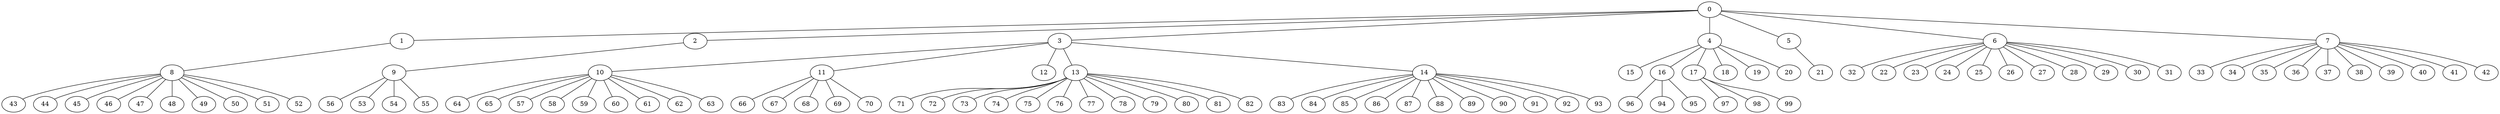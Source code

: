 
graph graphname {
    0 -- 1
0 -- 2
0 -- 3
0 -- 4
0 -- 5
0 -- 6
0 -- 7
1 -- 8
2 -- 9
3 -- 10
3 -- 11
3 -- 12
3 -- 13
3 -- 14
4 -- 15
4 -- 16
4 -- 17
4 -- 18
4 -- 19
4 -- 20
5 -- 21
6 -- 32
6 -- 22
6 -- 23
6 -- 24
6 -- 25
6 -- 26
6 -- 27
6 -- 28
6 -- 29
6 -- 30
6 -- 31
7 -- 33
7 -- 34
7 -- 35
7 -- 36
7 -- 37
7 -- 38
7 -- 39
7 -- 40
7 -- 41
7 -- 42
8 -- 43
8 -- 44
8 -- 45
8 -- 46
8 -- 47
8 -- 48
8 -- 49
8 -- 50
8 -- 51
8 -- 52
9 -- 56
9 -- 53
9 -- 54
9 -- 55
10 -- 64
10 -- 65
10 -- 57
10 -- 58
10 -- 59
10 -- 60
10 -- 61
10 -- 62
10 -- 63
11 -- 66
11 -- 67
11 -- 68
11 -- 69
11 -- 70
13 -- 71
13 -- 72
13 -- 73
13 -- 74
13 -- 75
13 -- 76
13 -- 77
13 -- 78
13 -- 79
13 -- 80
13 -- 81
13 -- 82
14 -- 83
14 -- 84
14 -- 85
14 -- 86
14 -- 87
14 -- 88
14 -- 89
14 -- 90
14 -- 91
14 -- 92
14 -- 93
16 -- 96
16 -- 94
16 -- 95
17 -- 97
17 -- 98
17 -- 99

}
